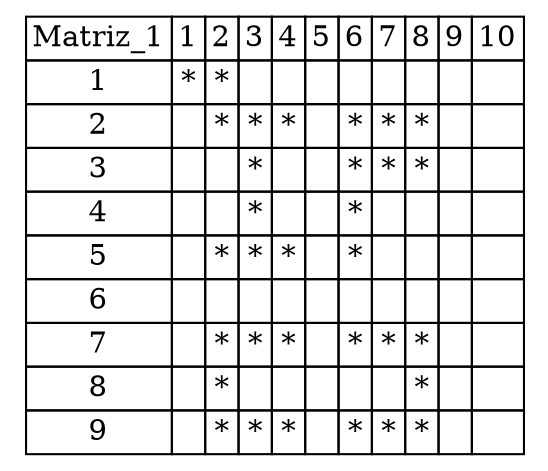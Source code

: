 digraph g {
	node [shape=plaintext]
	node01 [label=<
                                    <table border="0" cellborder="1" cellspacing="0">
                                    <tr>
	<td>Matriz_1</td>
	<td>1</td>
	<td>2</td>
	<td>3</td>
	<td>4</td>
	<td>5</td>
	<td>6</td>
	<td>7</td>
	<td>8</td>
	<td>9</td>
	<td>10</td>
</tr>
<tr>
	<td>1</td>
	<td>*</td>
	<td>*</td>
	<td> </td>
	<td> </td>
	<td> </td>
	<td> </td>
	<td> </td>
	<td> </td>
	<td> </td>
	<td> </td>
</tr>
<tr>
	<td>2</td>
	<td> </td>
	<td>*</td>
	<td>*</td>
	<td>*</td>
	<td> </td>
	<td>*</td>
	<td>*</td>
	<td>*</td>
	<td> </td>
	<td> </td>
</tr>
<tr>
	<td>3</td>
	<td> </td>
	<td> </td>
	<td>*</td>
	<td> </td>
	<td> </td>
	<td>*</td>
	<td>*</td>
	<td>*</td>
	<td> </td>
	<td> </td>
</tr>
<tr>
	<td>4</td>
	<td> </td>
	<td> </td>
	<td>*</td>
	<td> </td>
	<td> </td>
	<td>*</td>
	<td> </td>
	<td> </td>
	<td> </td>
	<td> </td>
</tr>
<tr>
	<td>5</td>
	<td> </td>
	<td>*</td>
	<td>*</td>
	<td>*</td>
	<td> </td>
	<td>*</td>
	<td> </td>
	<td> </td>
	<td> </td>
	<td> </td>
</tr>
<tr>
	<td>6</td>
	<td> </td>
	<td> </td>
	<td> </td>
	<td> </td>
	<td> </td>
	<td> </td>
	<td> </td>
	<td> </td>
	<td> </td>
	<td> </td>
</tr>
<tr>
	<td>7</td>
	<td> </td>
	<td>*</td>
	<td>*</td>
	<td>*</td>
	<td> </td>
	<td>*</td>
	<td>*</td>
	<td>*</td>
	<td> </td>
	<td> </td>
</tr>
<tr>
	<td>8</td>
	<td> </td>
	<td>*</td>
	<td> </td>
	<td> </td>
	<td> </td>
	<td> </td>
	<td> </td>
	<td>*</td>
	<td> </td>
	<td> </td>
</tr>
<tr>
	<td>9</td>
	<td> </td>
	<td>*</td>
	<td>*</td>
	<td>*</td>
	<td> </td>
	<td>*</td>
	<td>*</td>
	<td>*</td>
	<td> </td>
	<td> </td>
</tr>

                                    </table>>]
}
